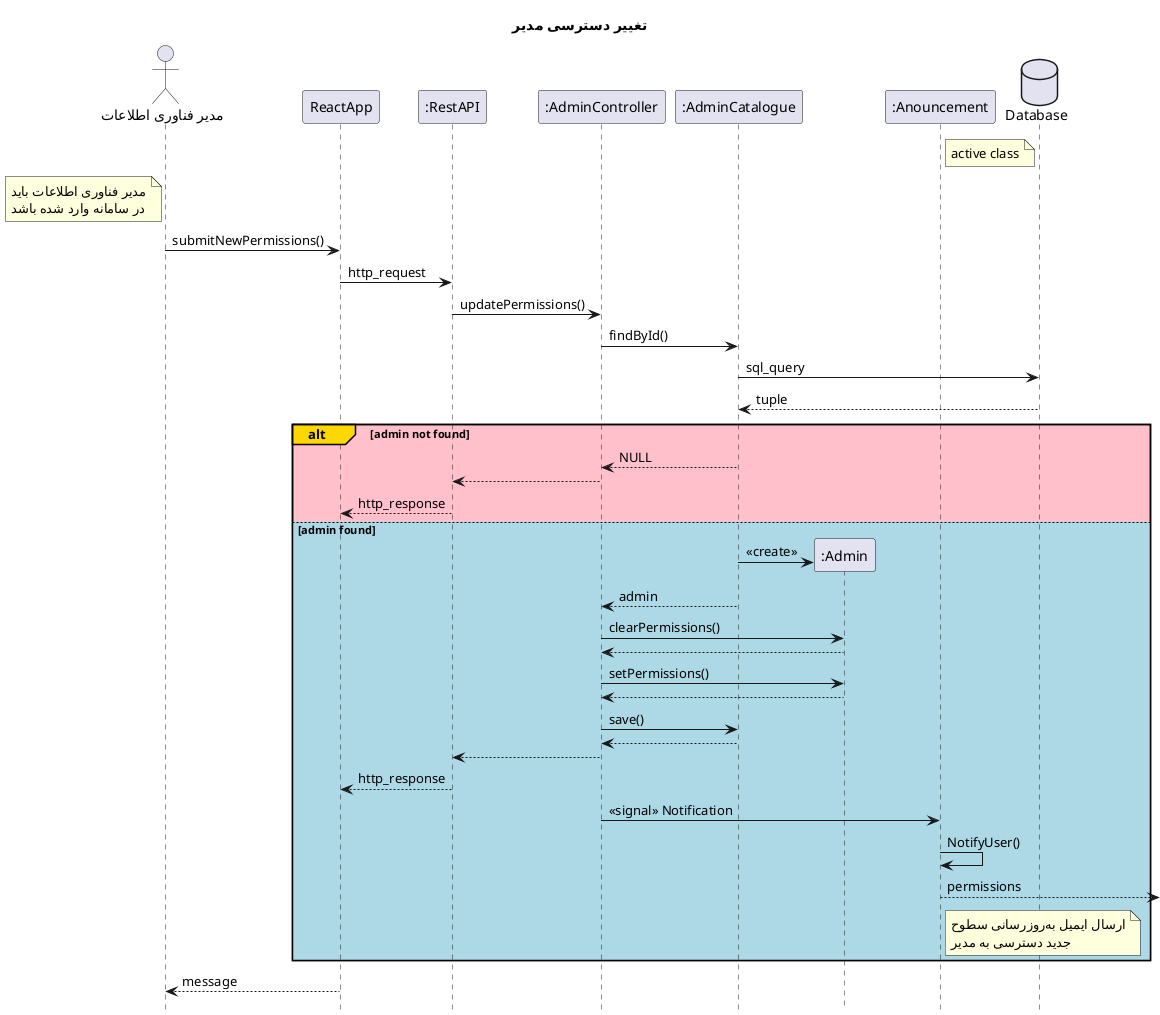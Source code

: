 @startuml updateAdminPermission
hide footbox
title "تغییر دسترسی مدیر"
actor       "مدیر فناوری اطلاعات" as root
participant ReactApp
participant ":RestAPI" as RestAPI
participant ":AdminController" as AdminController
participant ":AdminCatalogue" as AdminCatalogue
participant ":Admin" as Admin
participant ":Anouncement" as Anouncement
database Database
note right of Anouncement
    active class
end note
note left of root
    مدیر فناوری اطلاعات باید
    در سامانه وارد شده باشد
end note

root -> ReactApp: submitNewPermissions()
ReactApp -> RestAPI: http_request
RestAPI -> AdminController : updatePermissions()
AdminController -> AdminCatalogue: findById()
AdminCatalogue -> Database: sql_query
return tuple

alt#Gold #Pink admin not found

    AdminCatalogue --> AdminController: NULL
    AdminController --> RestAPI
    RestAPI --> ReactApp: http_response

else #LightBlue admin found

    AdminCatalogue -> Admin **: <<create>>
    AdminCatalogue --> AdminController: admin
    AdminController -> Admin: clearPermissions()
    return
    AdminController -> Admin: setPermissions()
    return
    AdminController -> AdminCatalogue: save()
    return
    AdminController --> RestAPI
    RestAPI --> ReactApp: http_response
    AdminController -> Anouncement: <<signal>> Notification
    Anouncement -> Anouncement: NotifyUser()
    Anouncement --> : permissions
    note right of Anouncement
        ارسال ایمیل به‌روزرسانی سطوح
        جدید دسترسی به مدیر
    end note

end

ReactApp --> root: message
@enduml